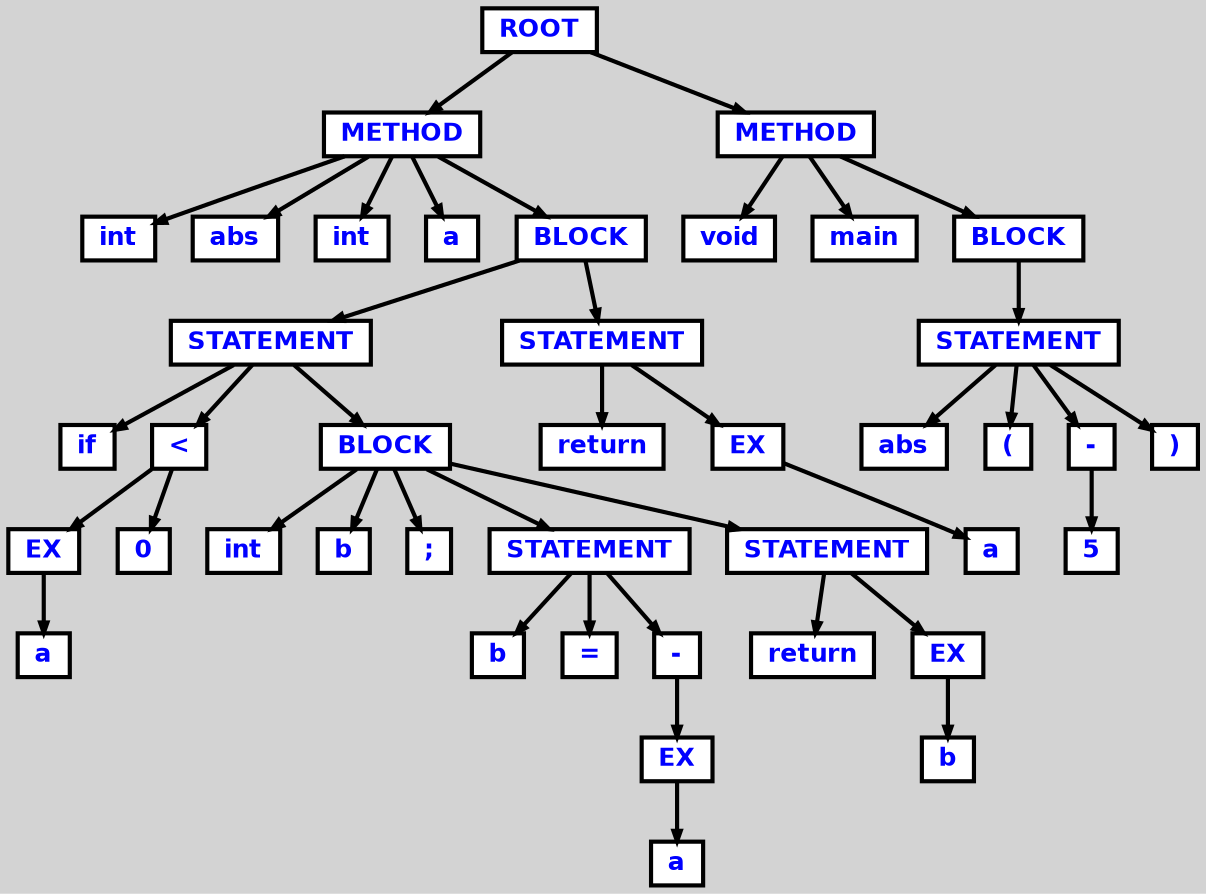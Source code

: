 digraph {

	ordering=out;
	ranksep=.4;
	bgcolor="lightgrey"; node [shape=box, fixedsize=false, fontsize=12, fontname="Helvetica-bold", fontcolor="blue"
		width=.25, height=.25, color="black", fillcolor="white", style="filled, solid, bold"];
	edge [arrowsize=.5, color="black", style="bold"]

  n0 [label="ROOT"];
  n1 [label="METHOD"];
  n1 [label="METHOD"];
  n2 [label="int"];
  n3 [label="abs"];
  n4 [label="int"];
  n5 [label="a"];
  n6 [label="BLOCK"];
  n6 [label="BLOCK"];
  n7 [label="STATEMENT"];
  n7 [label="STATEMENT"];
  n8 [label="if"];
  n9 [label="<"];
  n9 [label="<"];
  n10 [label="EX"];
  n10 [label="EX"];
  n11 [label="a"];
  n12 [label="0"];
  n13 [label="BLOCK"];
  n13 [label="BLOCK"];
  n14 [label="int"];
  n15 [label="b"];
  n16 [label=";"];
  n17 [label="STATEMENT"];
  n17 [label="STATEMENT"];
  n18 [label="b"];
  n19 [label="="];
  n20 [label="-"];
  n20 [label="-"];
  n21 [label="EX"];
  n21 [label="EX"];
  n22 [label="a"];
  n23 [label="STATEMENT"];
  n23 [label="STATEMENT"];
  n24 [label="return"];
  n25 [label="EX"];
  n25 [label="EX"];
  n26 [label="b"];
  n27 [label="STATEMENT"];
  n27 [label="STATEMENT"];
  n28 [label="return"];
  n29 [label="EX"];
  n29 [label="EX"];
  n30 [label="a"];
  n31 [label="METHOD"];
  n31 [label="METHOD"];
  n32 [label="void"];
  n33 [label="main"];
  n34 [label="BLOCK"];
  n34 [label="BLOCK"];
  n35 [label="STATEMENT"];
  n35 [label="STATEMENT"];
  n36 [label="abs"];
  n37 [label="("];
  n38 [label="-"];
  n38 [label="-"];
  n39 [label="5"];
  n40 [label=")"];

  n0 -> n1 // "ROOT" -> "METHOD"
  n1 -> n2 // "METHOD" -> "int"
  n1 -> n3 // "METHOD" -> "abs"
  n1 -> n4 // "METHOD" -> "int"
  n1 -> n5 // "METHOD" -> "a"
  n1 -> n6 // "METHOD" -> "BLOCK"
  n6 -> n7 // "BLOCK" -> "STATEMENT"
  n7 -> n8 // "STATEMENT" -> "if"
  n7 -> n9 // "STATEMENT" -> "<"
  n9 -> n10 // "<" -> "EX"
  n10 -> n11 // "EX" -> "a"
  n9 -> n12 // "<" -> "0"
  n7 -> n13 // "STATEMENT" -> "BLOCK"
  n13 -> n14 // "BLOCK" -> "int"
  n13 -> n15 // "BLOCK" -> "b"
  n13 -> n16 // "BLOCK" -> ";"
  n13 -> n17 // "BLOCK" -> "STATEMENT"
  n17 -> n18 // "STATEMENT" -> "b"
  n17 -> n19 // "STATEMENT" -> "="
  n17 -> n20 // "STATEMENT" -> "-"
  n20 -> n21 // "-" -> "EX"
  n21 -> n22 // "EX" -> "a"
  n13 -> n23 // "BLOCK" -> "STATEMENT"
  n23 -> n24 // "STATEMENT" -> "return"
  n23 -> n25 // "STATEMENT" -> "EX"
  n25 -> n26 // "EX" -> "b"
  n6 -> n27 // "BLOCK" -> "STATEMENT"
  n27 -> n28 // "STATEMENT" -> "return"
  n27 -> n29 // "STATEMENT" -> "EX"
  n29 -> n30 // "EX" -> "a"
  n0 -> n31 // "ROOT" -> "METHOD"
  n31 -> n32 // "METHOD" -> "void"
  n31 -> n33 // "METHOD" -> "main"
  n31 -> n34 // "METHOD" -> "BLOCK"
  n34 -> n35 // "BLOCK" -> "STATEMENT"
  n35 -> n36 // "STATEMENT" -> "abs"
  n35 -> n37 // "STATEMENT" -> "("
  n35 -> n38 // "STATEMENT" -> "-"
  n38 -> n39 // "-" -> "5"
  n35 -> n40 // "STATEMENT" -> ")"

}

